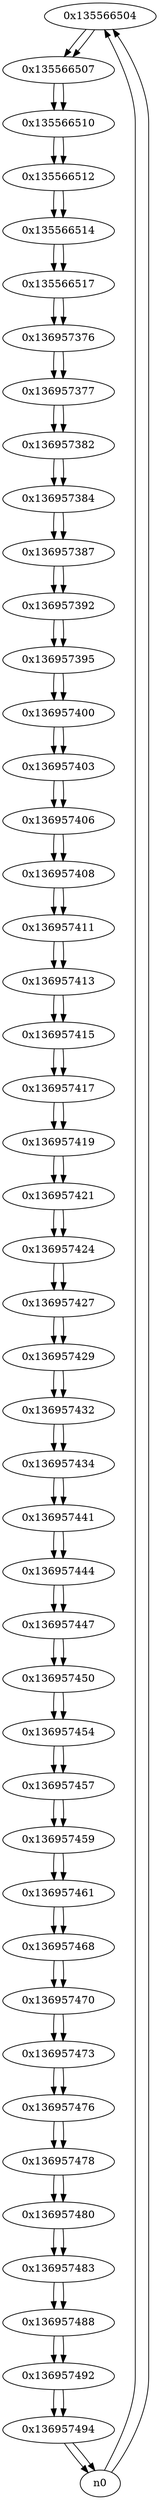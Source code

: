 digraph G{
/* nodes */
  n1 [label="0x135566504"]
  n2 [label="0x135566507"]
  n3 [label="0x135566510"]
  n4 [label="0x135566512"]
  n5 [label="0x135566514"]
  n6 [label="0x135566517"]
  n7 [label="0x136957376"]
  n8 [label="0x136957377"]
  n9 [label="0x136957382"]
  n10 [label="0x136957384"]
  n11 [label="0x136957387"]
  n12 [label="0x136957392"]
  n13 [label="0x136957395"]
  n14 [label="0x136957400"]
  n15 [label="0x136957403"]
  n16 [label="0x136957406"]
  n17 [label="0x136957408"]
  n18 [label="0x136957411"]
  n19 [label="0x136957413"]
  n20 [label="0x136957415"]
  n21 [label="0x136957417"]
  n22 [label="0x136957419"]
  n23 [label="0x136957421"]
  n24 [label="0x136957424"]
  n25 [label="0x136957427"]
  n26 [label="0x136957429"]
  n27 [label="0x136957432"]
  n28 [label="0x136957434"]
  n29 [label="0x136957441"]
  n30 [label="0x136957444"]
  n31 [label="0x136957447"]
  n32 [label="0x136957450"]
  n33 [label="0x136957454"]
  n34 [label="0x136957457"]
  n35 [label="0x136957459"]
  n36 [label="0x136957461"]
  n37 [label="0x136957468"]
  n38 [label="0x136957470"]
  n39 [label="0x136957473"]
  n40 [label="0x136957476"]
  n41 [label="0x136957478"]
  n42 [label="0x136957480"]
  n43 [label="0x136957483"]
  n44 [label="0x136957488"]
  n45 [label="0x136957492"]
  n46 [label="0x136957494"]
/* edges */
n1 -> n2;
n0 -> n1;
n0 -> n1;
n2 -> n3;
n1 -> n2;
n3 -> n4;
n2 -> n3;
n4 -> n5;
n3 -> n4;
n5 -> n6;
n4 -> n5;
n6 -> n7;
n5 -> n6;
n7 -> n8;
n6 -> n7;
n8 -> n9;
n7 -> n8;
n9 -> n10;
n8 -> n9;
n10 -> n11;
n9 -> n10;
n11 -> n12;
n10 -> n11;
n12 -> n13;
n11 -> n12;
n13 -> n14;
n12 -> n13;
n14 -> n15;
n13 -> n14;
n15 -> n16;
n14 -> n15;
n16 -> n17;
n15 -> n16;
n17 -> n18;
n16 -> n17;
n18 -> n19;
n17 -> n18;
n19 -> n20;
n18 -> n19;
n20 -> n21;
n19 -> n20;
n21 -> n22;
n20 -> n21;
n22 -> n23;
n21 -> n22;
n23 -> n24;
n22 -> n23;
n24 -> n25;
n23 -> n24;
n25 -> n26;
n24 -> n25;
n26 -> n27;
n25 -> n26;
n27 -> n28;
n26 -> n27;
n28 -> n29;
n27 -> n28;
n29 -> n30;
n28 -> n29;
n30 -> n31;
n29 -> n30;
n31 -> n32;
n30 -> n31;
n32 -> n33;
n31 -> n32;
n33 -> n34;
n32 -> n33;
n34 -> n35;
n33 -> n34;
n35 -> n36;
n34 -> n35;
n36 -> n37;
n35 -> n36;
n37 -> n38;
n36 -> n37;
n38 -> n39;
n37 -> n38;
n39 -> n40;
n38 -> n39;
n40 -> n41;
n39 -> n40;
n41 -> n42;
n40 -> n41;
n42 -> n43;
n41 -> n42;
n43 -> n44;
n42 -> n43;
n44 -> n45;
n43 -> n44;
n45 -> n46;
n44 -> n45;
n46 -> n0;
n46 -> n0;
n45 -> n46;
}
